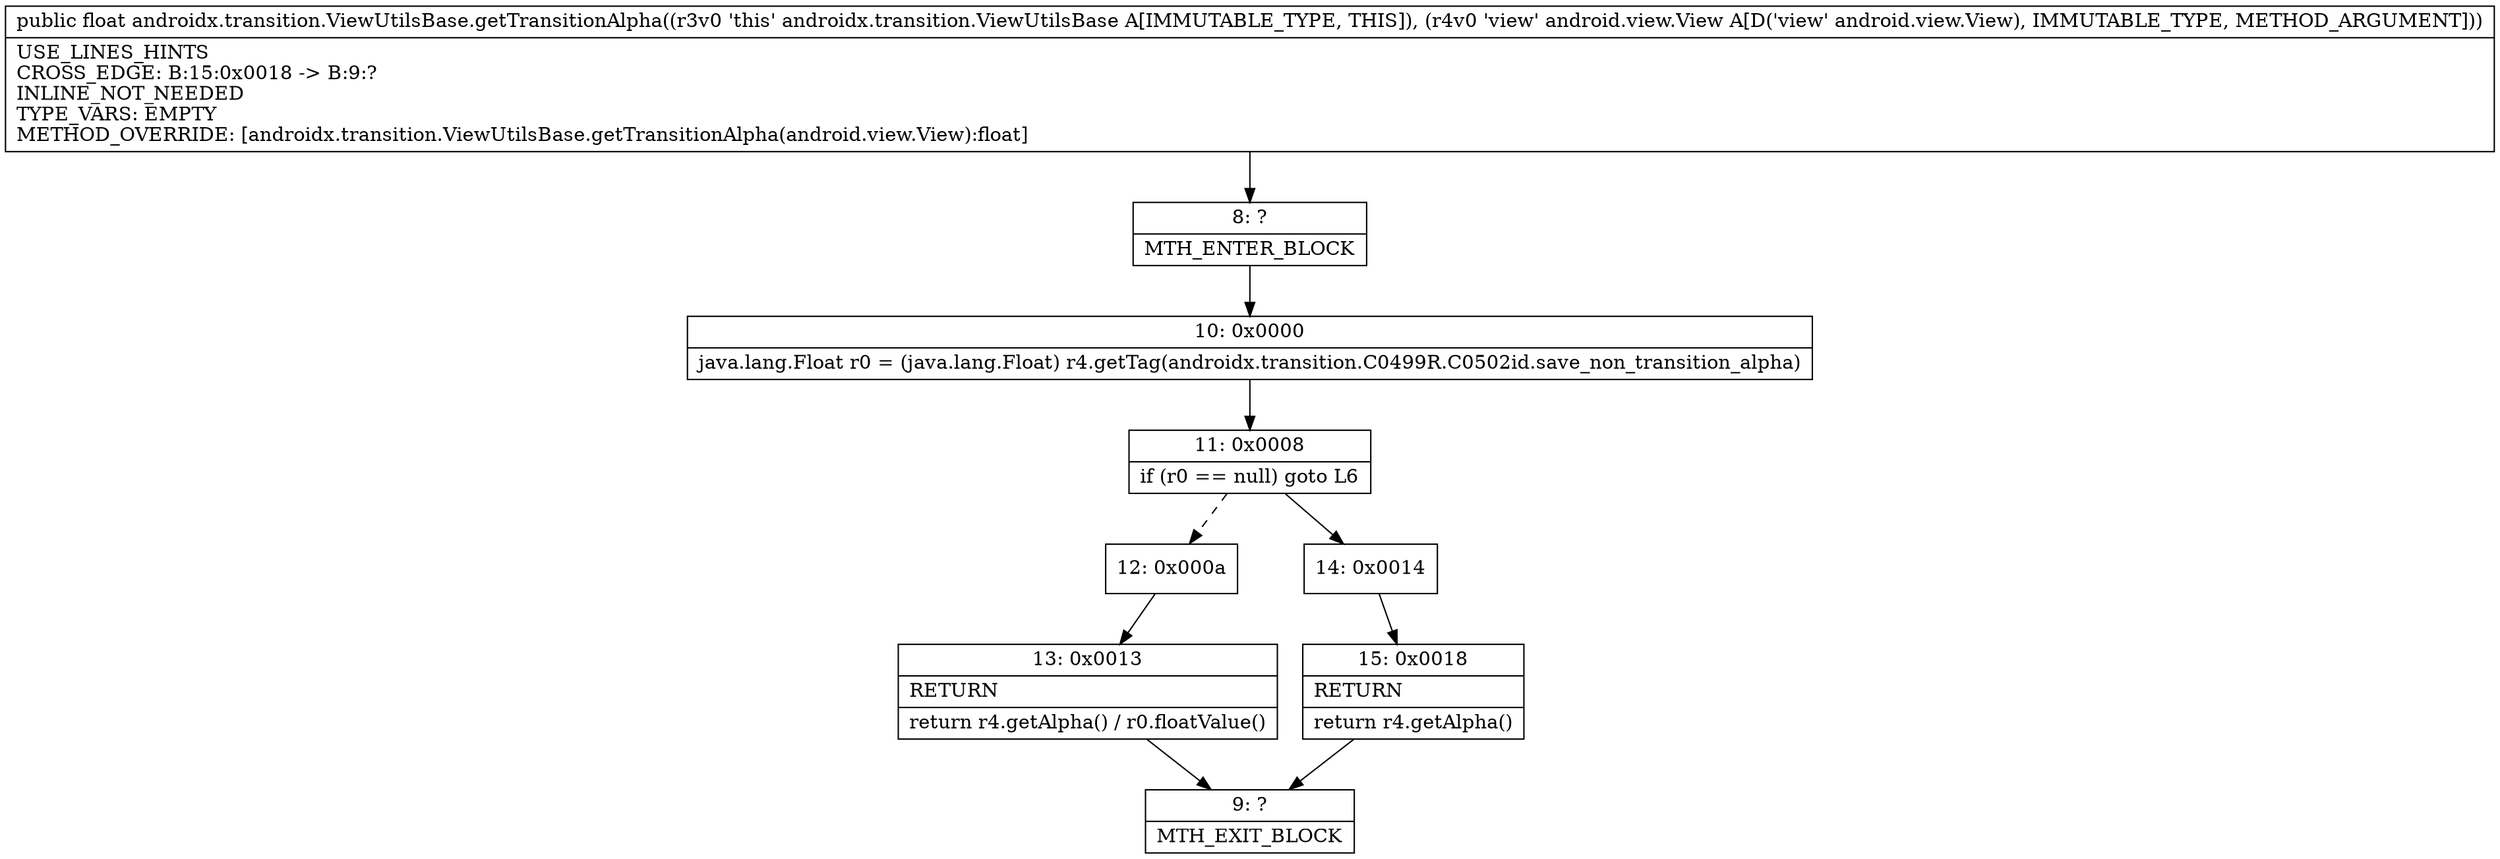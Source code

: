 digraph "CFG forandroidx.transition.ViewUtilsBase.getTransitionAlpha(Landroid\/view\/View;)F" {
Node_8 [shape=record,label="{8\:\ ?|MTH_ENTER_BLOCK\l}"];
Node_10 [shape=record,label="{10\:\ 0x0000|java.lang.Float r0 = (java.lang.Float) r4.getTag(androidx.transition.C0499R.C0502id.save_non_transition_alpha)\l}"];
Node_11 [shape=record,label="{11\:\ 0x0008|if (r0 == null) goto L6\l}"];
Node_12 [shape=record,label="{12\:\ 0x000a}"];
Node_13 [shape=record,label="{13\:\ 0x0013|RETURN\l|return r4.getAlpha() \/ r0.floatValue()\l}"];
Node_9 [shape=record,label="{9\:\ ?|MTH_EXIT_BLOCK\l}"];
Node_14 [shape=record,label="{14\:\ 0x0014}"];
Node_15 [shape=record,label="{15\:\ 0x0018|RETURN\l|return r4.getAlpha()\l}"];
MethodNode[shape=record,label="{public float androidx.transition.ViewUtilsBase.getTransitionAlpha((r3v0 'this' androidx.transition.ViewUtilsBase A[IMMUTABLE_TYPE, THIS]), (r4v0 'view' android.view.View A[D('view' android.view.View), IMMUTABLE_TYPE, METHOD_ARGUMENT]))  | USE_LINES_HINTS\lCROSS_EDGE: B:15:0x0018 \-\> B:9:?\lINLINE_NOT_NEEDED\lTYPE_VARS: EMPTY\lMETHOD_OVERRIDE: [androidx.transition.ViewUtilsBase.getTransitionAlpha(android.view.View):float]\l}"];
MethodNode -> Node_8;Node_8 -> Node_10;
Node_10 -> Node_11;
Node_11 -> Node_12[style=dashed];
Node_11 -> Node_14;
Node_12 -> Node_13;
Node_13 -> Node_9;
Node_14 -> Node_15;
Node_15 -> Node_9;
}

